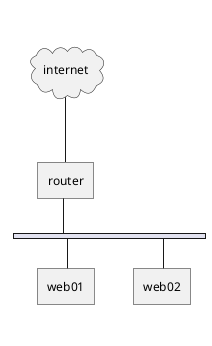 @startuml
nwdiag {
    internet [shape = cloud]
    internet -- router

    network {
        router
        web01
        web02
    }
}
@enduml